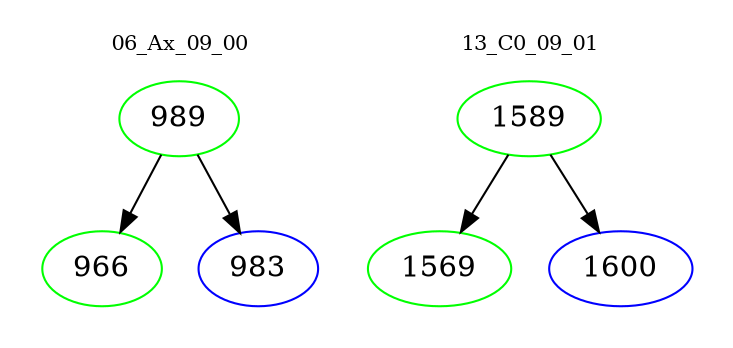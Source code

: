 digraph{
subgraph cluster_0 {
color = white
label = "06_Ax_09_00";
fontsize=10;
T0_989 [label="989", color="green"]
T0_989 -> T0_966 [color="black"]
T0_966 [label="966", color="green"]
T0_989 -> T0_983 [color="black"]
T0_983 [label="983", color="blue"]
}
subgraph cluster_1 {
color = white
label = "13_C0_09_01";
fontsize=10;
T1_1589 [label="1589", color="green"]
T1_1589 -> T1_1569 [color="black"]
T1_1569 [label="1569", color="green"]
T1_1589 -> T1_1600 [color="black"]
T1_1600 [label="1600", color="blue"]
}
}
